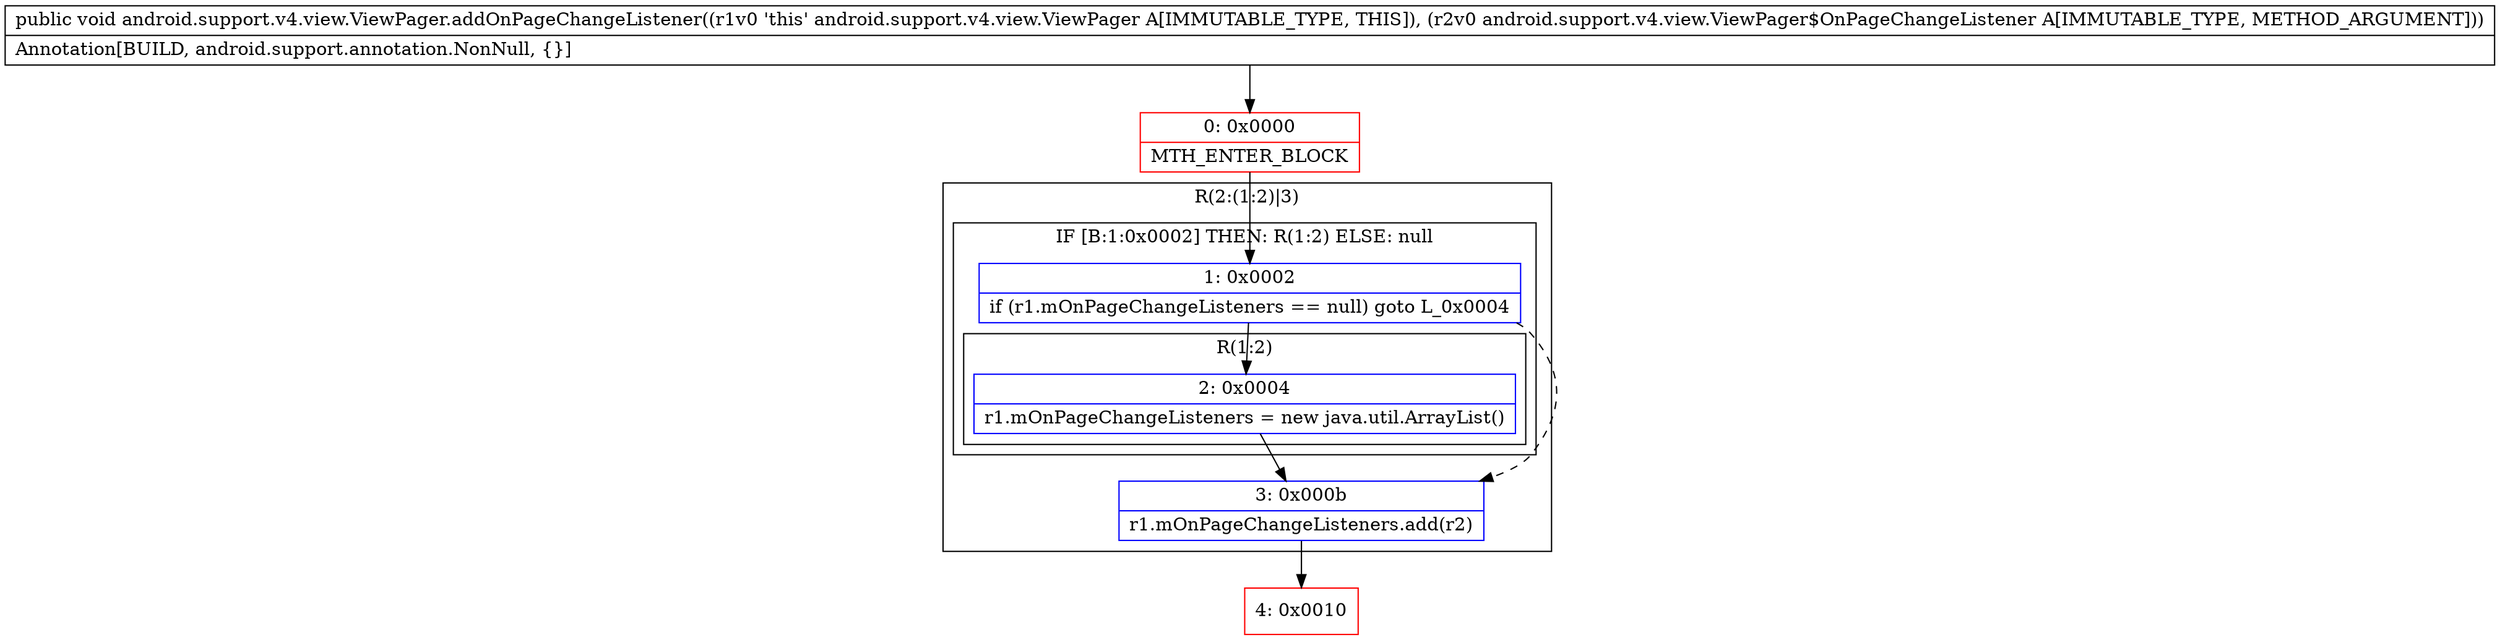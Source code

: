 digraph "CFG forandroid.support.v4.view.ViewPager.addOnPageChangeListener(Landroid\/support\/v4\/view\/ViewPager$OnPageChangeListener;)V" {
subgraph cluster_Region_2123994541 {
label = "R(2:(1:2)|3)";
node [shape=record,color=blue];
subgraph cluster_IfRegion_1368136226 {
label = "IF [B:1:0x0002] THEN: R(1:2) ELSE: null";
node [shape=record,color=blue];
Node_1 [shape=record,label="{1\:\ 0x0002|if (r1.mOnPageChangeListeners == null) goto L_0x0004\l}"];
subgraph cluster_Region_1166667030 {
label = "R(1:2)";
node [shape=record,color=blue];
Node_2 [shape=record,label="{2\:\ 0x0004|r1.mOnPageChangeListeners = new java.util.ArrayList()\l}"];
}
}
Node_3 [shape=record,label="{3\:\ 0x000b|r1.mOnPageChangeListeners.add(r2)\l}"];
}
Node_0 [shape=record,color=red,label="{0\:\ 0x0000|MTH_ENTER_BLOCK\l}"];
Node_4 [shape=record,color=red,label="{4\:\ 0x0010}"];
MethodNode[shape=record,label="{public void android.support.v4.view.ViewPager.addOnPageChangeListener((r1v0 'this' android.support.v4.view.ViewPager A[IMMUTABLE_TYPE, THIS]), (r2v0 android.support.v4.view.ViewPager$OnPageChangeListener A[IMMUTABLE_TYPE, METHOD_ARGUMENT]))  | Annotation[BUILD, android.support.annotation.NonNull, \{\}]\l}"];
MethodNode -> Node_0;
Node_1 -> Node_2;
Node_1 -> Node_3[style=dashed];
Node_2 -> Node_3;
Node_3 -> Node_4;
Node_0 -> Node_1;
}

